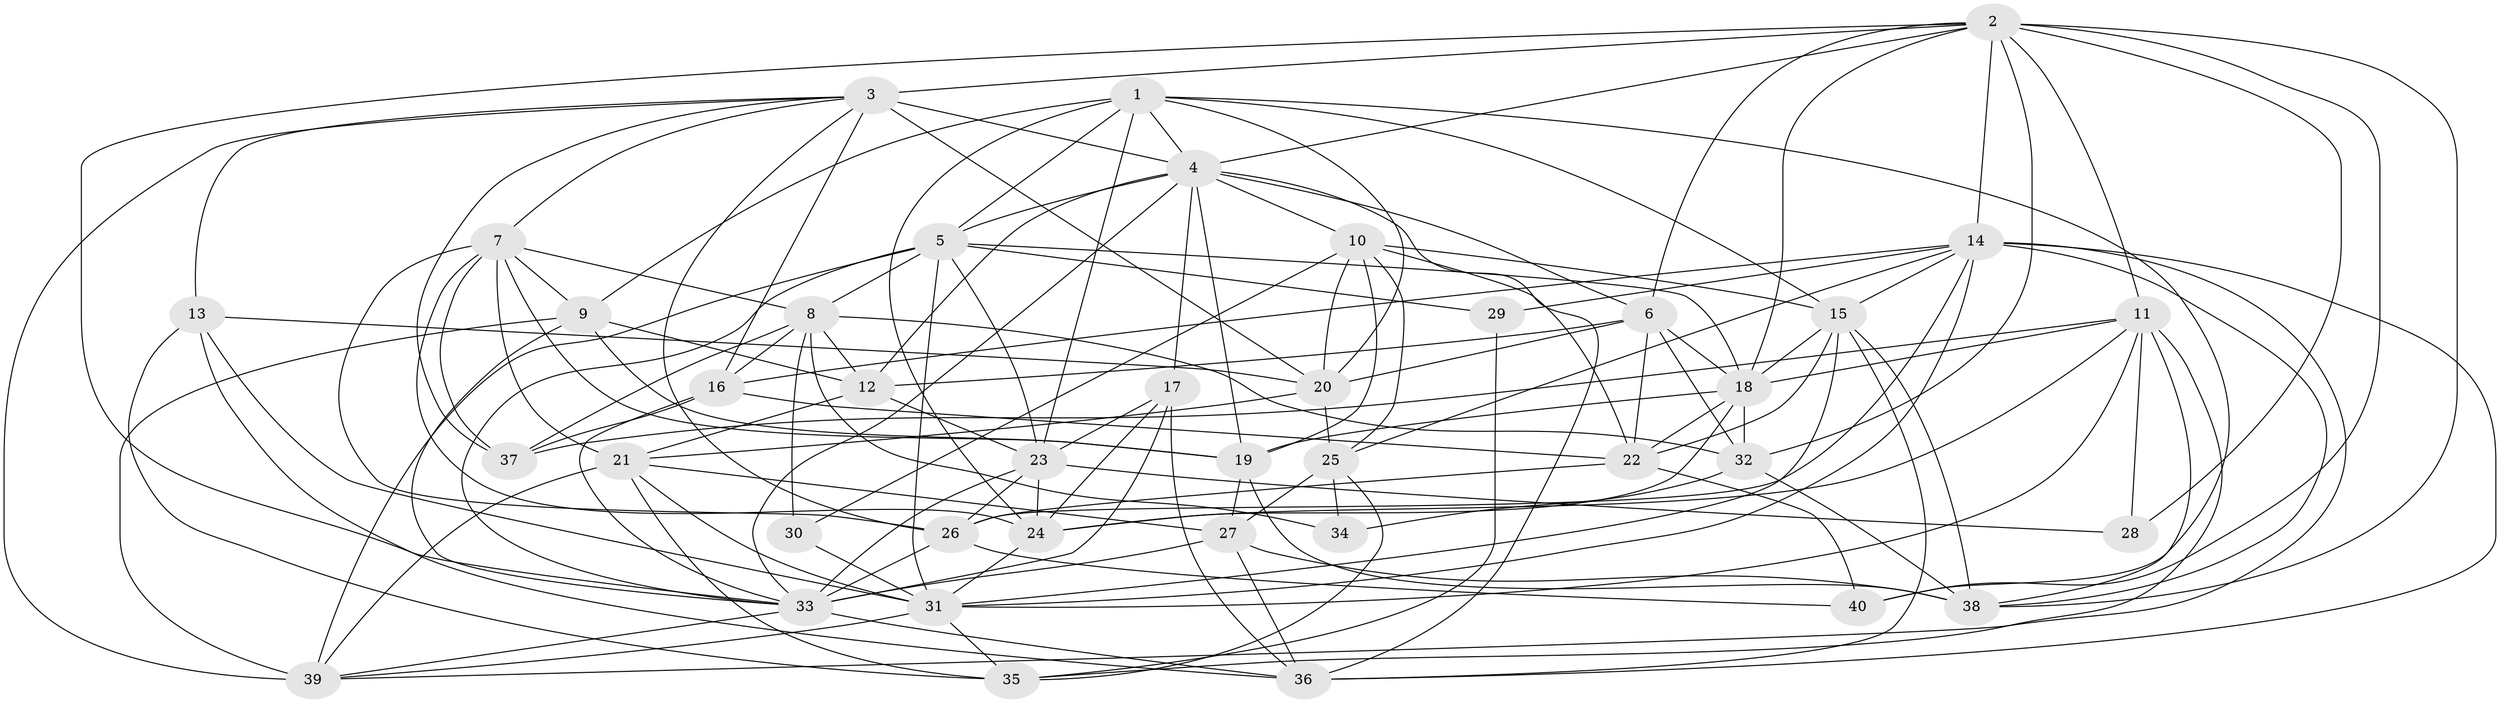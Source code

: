 // original degree distribution, {4: 1.0}
// Generated by graph-tools (version 1.1) at 2025/53/03/04/25 22:53:37]
// undirected, 40 vertices, 139 edges
graph export_dot {
  node [color=gray90,style=filled];
  1;
  2;
  3;
  4;
  5;
  6;
  7;
  8;
  9;
  10;
  11;
  12;
  13;
  14;
  15;
  16;
  17;
  18;
  19;
  20;
  21;
  22;
  23;
  24;
  25;
  26;
  27;
  28;
  29;
  30;
  31;
  32;
  33;
  34;
  35;
  36;
  37;
  38;
  39;
  40;
  1 -- 4 [weight=2.0];
  1 -- 5 [weight=1.0];
  1 -- 9 [weight=1.0];
  1 -- 15 [weight=1.0];
  1 -- 20 [weight=1.0];
  1 -- 23 [weight=3.0];
  1 -- 24 [weight=2.0];
  1 -- 40 [weight=1.0];
  2 -- 3 [weight=1.0];
  2 -- 4 [weight=1.0];
  2 -- 6 [weight=1.0];
  2 -- 11 [weight=1.0];
  2 -- 14 [weight=2.0];
  2 -- 18 [weight=1.0];
  2 -- 28 [weight=1.0];
  2 -- 32 [weight=1.0];
  2 -- 33 [weight=1.0];
  2 -- 38 [weight=1.0];
  2 -- 40 [weight=1.0];
  3 -- 4 [weight=1.0];
  3 -- 7 [weight=1.0];
  3 -- 13 [weight=1.0];
  3 -- 16 [weight=1.0];
  3 -- 20 [weight=4.0];
  3 -- 26 [weight=1.0];
  3 -- 37 [weight=1.0];
  3 -- 39 [weight=1.0];
  4 -- 5 [weight=1.0];
  4 -- 6 [weight=1.0];
  4 -- 10 [weight=1.0];
  4 -- 12 [weight=1.0];
  4 -- 17 [weight=1.0];
  4 -- 19 [weight=1.0];
  4 -- 33 [weight=1.0];
  4 -- 36 [weight=1.0];
  5 -- 8 [weight=2.0];
  5 -- 18 [weight=1.0];
  5 -- 23 [weight=1.0];
  5 -- 29 [weight=1.0];
  5 -- 31 [weight=1.0];
  5 -- 33 [weight=1.0];
  5 -- 39 [weight=1.0];
  6 -- 12 [weight=1.0];
  6 -- 18 [weight=1.0];
  6 -- 20 [weight=1.0];
  6 -- 22 [weight=2.0];
  6 -- 32 [weight=1.0];
  7 -- 8 [weight=1.0];
  7 -- 9 [weight=1.0];
  7 -- 19 [weight=3.0];
  7 -- 21 [weight=1.0];
  7 -- 24 [weight=1.0];
  7 -- 26 [weight=2.0];
  7 -- 37 [weight=2.0];
  8 -- 12 [weight=1.0];
  8 -- 16 [weight=1.0];
  8 -- 30 [weight=1.0];
  8 -- 32 [weight=1.0];
  8 -- 34 [weight=2.0];
  8 -- 37 [weight=1.0];
  9 -- 12 [weight=1.0];
  9 -- 19 [weight=1.0];
  9 -- 33 [weight=1.0];
  9 -- 39 [weight=1.0];
  10 -- 15 [weight=1.0];
  10 -- 19 [weight=2.0];
  10 -- 20 [weight=1.0];
  10 -- 22 [weight=1.0];
  10 -- 25 [weight=1.0];
  10 -- 30 [weight=1.0];
  11 -- 18 [weight=1.0];
  11 -- 24 [weight=1.0];
  11 -- 28 [weight=2.0];
  11 -- 31 [weight=1.0];
  11 -- 35 [weight=2.0];
  11 -- 37 [weight=1.0];
  11 -- 38 [weight=1.0];
  12 -- 21 [weight=1.0];
  12 -- 23 [weight=1.0];
  13 -- 20 [weight=2.0];
  13 -- 31 [weight=1.0];
  13 -- 35 [weight=1.0];
  13 -- 36 [weight=1.0];
  14 -- 15 [weight=1.0];
  14 -- 16 [weight=1.0];
  14 -- 25 [weight=1.0];
  14 -- 26 [weight=1.0];
  14 -- 29 [weight=2.0];
  14 -- 31 [weight=1.0];
  14 -- 36 [weight=1.0];
  14 -- 38 [weight=1.0];
  14 -- 39 [weight=1.0];
  15 -- 18 [weight=1.0];
  15 -- 22 [weight=2.0];
  15 -- 31 [weight=1.0];
  15 -- 36 [weight=1.0];
  15 -- 38 [weight=2.0];
  16 -- 22 [weight=1.0];
  16 -- 33 [weight=1.0];
  16 -- 37 [weight=1.0];
  17 -- 23 [weight=1.0];
  17 -- 24 [weight=1.0];
  17 -- 33 [weight=1.0];
  17 -- 36 [weight=2.0];
  18 -- 19 [weight=1.0];
  18 -- 22 [weight=4.0];
  18 -- 24 [weight=1.0];
  18 -- 32 [weight=1.0];
  19 -- 27 [weight=1.0];
  19 -- 38 [weight=1.0];
  20 -- 21 [weight=1.0];
  20 -- 25 [weight=2.0];
  21 -- 27 [weight=1.0];
  21 -- 31 [weight=1.0];
  21 -- 35 [weight=1.0];
  21 -- 39 [weight=2.0];
  22 -- 26 [weight=1.0];
  22 -- 40 [weight=1.0];
  23 -- 24 [weight=1.0];
  23 -- 26 [weight=1.0];
  23 -- 28 [weight=1.0];
  23 -- 33 [weight=1.0];
  24 -- 31 [weight=1.0];
  25 -- 27 [weight=2.0];
  25 -- 34 [weight=1.0];
  25 -- 35 [weight=1.0];
  26 -- 33 [weight=1.0];
  26 -- 40 [weight=1.0];
  27 -- 33 [weight=2.0];
  27 -- 36 [weight=1.0];
  27 -- 38 [weight=1.0];
  29 -- 35 [weight=1.0];
  30 -- 31 [weight=2.0];
  31 -- 35 [weight=2.0];
  31 -- 39 [weight=1.0];
  32 -- 34 [weight=1.0];
  32 -- 38 [weight=1.0];
  33 -- 36 [weight=1.0];
  33 -- 39 [weight=1.0];
}
